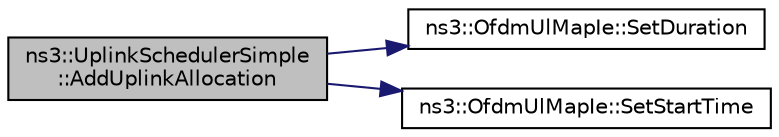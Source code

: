 digraph "ns3::UplinkSchedulerSimple::AddUplinkAllocation"
{
  edge [fontname="Helvetica",fontsize="10",labelfontname="Helvetica",labelfontsize="10"];
  node [fontname="Helvetica",fontsize="10",shape=record];
  rankdir="LR";
  Node1 [label="ns3::UplinkSchedulerSimple\l::AddUplinkAllocation",height=0.2,width=0.4,color="black", fillcolor="grey75", style="filled", fontcolor="black"];
  Node1 -> Node2 [color="midnightblue",fontsize="10",style="solid"];
  Node2 [label="ns3::OfdmUlMapIe::SetDuration",height=0.2,width=0.4,color="black", fillcolor="white", style="filled",URL="$d7/d47/classns3_1_1OfdmUlMapIe.html#a5e6e84ad58409d851bdcbd7fe1d8d23c"];
  Node1 -> Node3 [color="midnightblue",fontsize="10",style="solid"];
  Node3 [label="ns3::OfdmUlMapIe::SetStartTime",height=0.2,width=0.4,color="black", fillcolor="white", style="filled",URL="$d7/d47/classns3_1_1OfdmUlMapIe.html#a454d00f90ba63b6dc6aa30ff4bcde299"];
}
